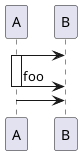 {
  "sha1": "6z3g47oieg2dx6r8xuxokp76ts6puiz",
  "insertion": {
    "when": "2024-05-30T20:48:21.086Z",
    "user": "plantuml@gmail.com"
  }
}
@startuml
A -> B
activate A
A -> B : foo
deactivate A
A -> B
@enduml
